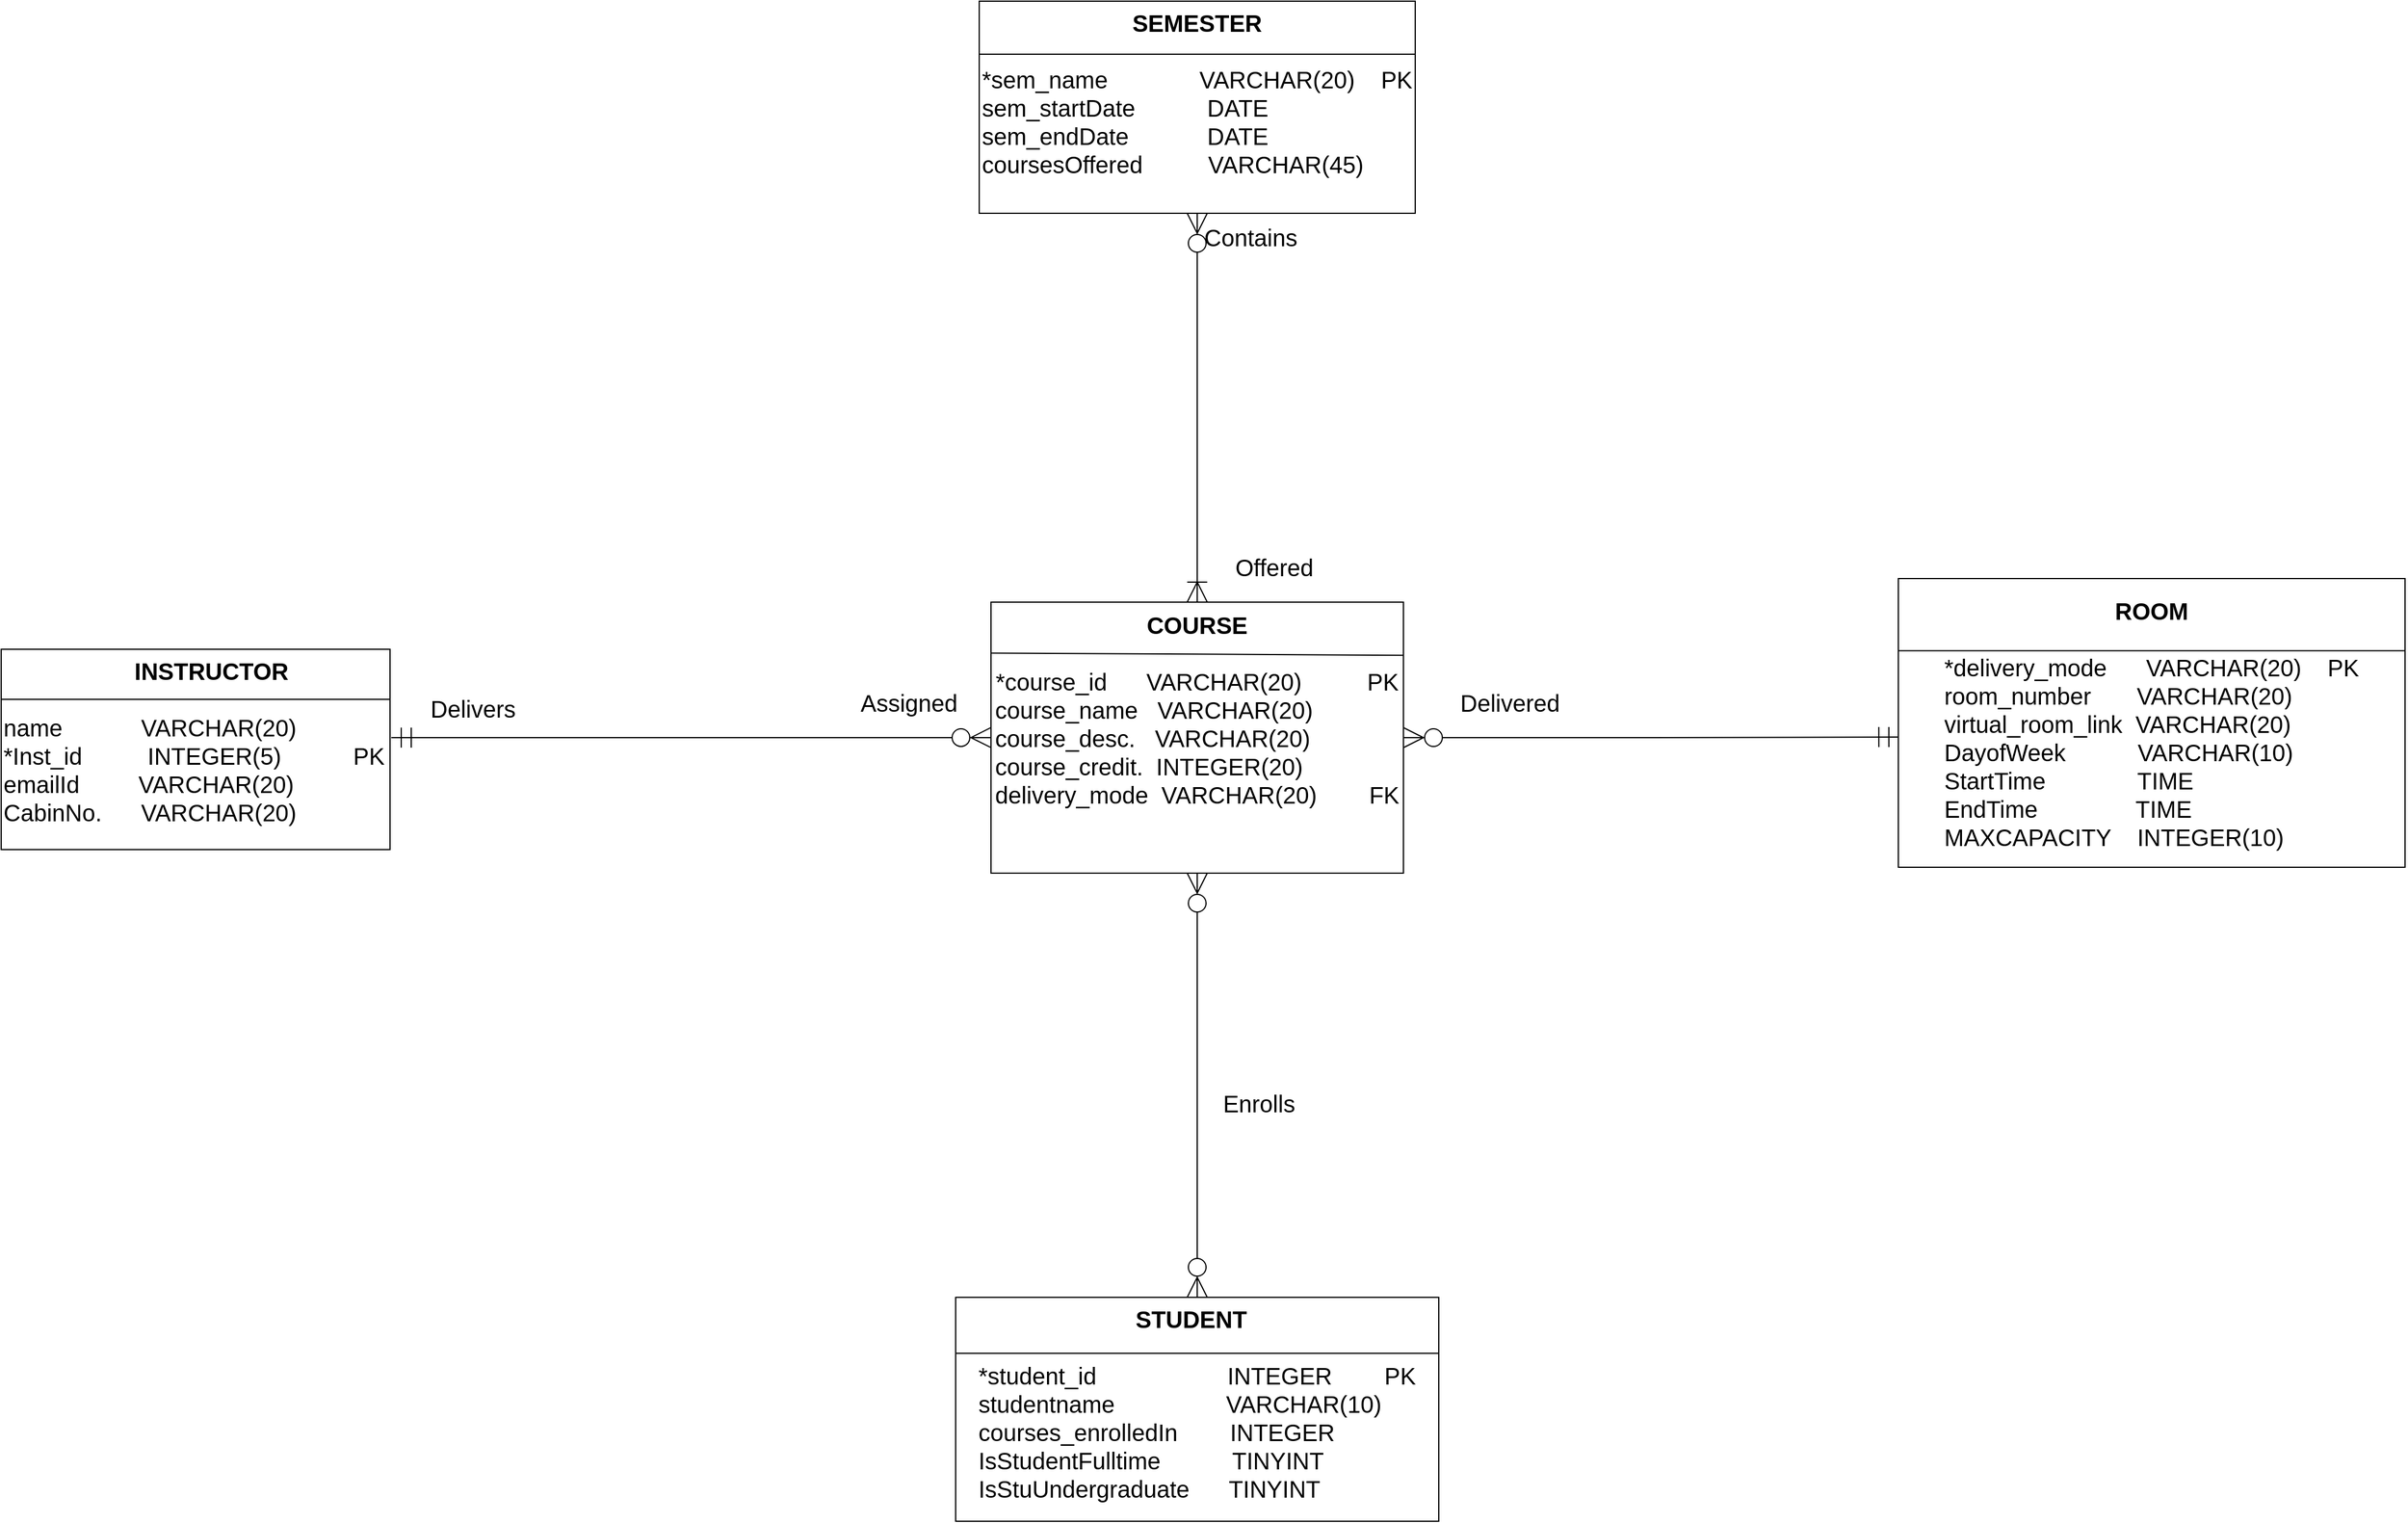 <mxfile version="15.9.4" type="github">
  <diagram id="lCX-HZxjycDkneRKjr_q" name="Page-1">
    <mxGraphModel dx="3074" dy="1843" grid="1" gridSize="10" guides="1" tooltips="1" connect="1" arrows="1" fold="1" page="1" pageScale="1" pageWidth="827" pageHeight="1169" math="0" shadow="0">
      <root>
        <mxCell id="0" />
        <mxCell id="1" parent="0" />
        <mxCell id="x78SEWfHYq00GjAXoLF0-14" style="edgeStyle=orthogonalEdgeStyle;rounded=0;orthogonalLoop=1;jettySize=auto;html=1;exitX=0.5;exitY=1;exitDx=0;exitDy=0;entryX=0.5;entryY=0;entryDx=0;entryDy=0;fontSize=20;endArrow=ERoneToMany;endFill=0;startSize=15;strokeWidth=1;endSize=15;startArrow=ERzeroToMany;startFill=0;" edge="1" parent="1" source="x78SEWfHYq00GjAXoLF0-1" target="x78SEWfHYq00GjAXoLF0-3">
          <mxGeometry relative="1" as="geometry" />
        </mxCell>
        <mxCell id="x78SEWfHYq00GjAXoLF0-1" value="&lt;font style=&quot;font-size: 20px&quot;&gt;SEMESTER&lt;br&gt;&lt;br&gt;&lt;div&gt;&lt;div&gt;&lt;div style=&quot;text-align: left&quot;&gt;&lt;span style=&quot;font-weight: normal&quot;&gt;*sem_name &amp;nbsp; &amp;nbsp; &amp;nbsp; &amp;nbsp; &amp;nbsp; &amp;nbsp; &amp;nbsp;VARCHAR(20) &amp;nbsp; &amp;nbsp;PK&lt;/span&gt;&lt;/div&gt;&lt;/div&gt;&lt;/div&gt;&lt;div style=&quot;text-align: left&quot;&gt;&lt;span style=&quot;font-weight: normal&quot;&gt;sem_startDate &amp;nbsp; &amp;nbsp; &amp;nbsp; &amp;nbsp; &amp;nbsp; DATE&lt;/span&gt;&lt;/div&gt;&lt;div style=&quot;text-align: left&quot;&gt;&lt;span style=&quot;font-weight: normal&quot;&gt;sem_endDate &amp;nbsp; &amp;nbsp; &amp;nbsp; &amp;nbsp; &amp;nbsp; &amp;nbsp;DATE&lt;/span&gt;&lt;/div&gt;&lt;div style=&quot;text-align: left&quot;&gt;&lt;span style=&quot;font-weight: normal&quot;&gt;coursesOffered &amp;nbsp; &amp;nbsp; &amp;nbsp; &amp;nbsp; &amp;nbsp;VARCHAR(45)&lt;/span&gt;&lt;/div&gt;&lt;/font&gt;" style="rounded=0;whiteSpace=wrap;html=1;fontStyle=1;verticalAlign=top;" vertex="1" parent="1">
          <mxGeometry x="210" y="490" width="370" height="180" as="geometry" />
        </mxCell>
        <mxCell id="CdIsD2cfpeho0LSgezJz-2" style="edgeStyle=orthogonalEdgeStyle;rounded=0;orthogonalLoop=1;jettySize=auto;html=1;entryX=0.001;entryY=0.549;entryDx=0;entryDy=0;entryPerimeter=0;fontSize=20;endArrow=ERmandOne;endFill=0;startSize=15;endSize=15;strokeWidth=1;startArrow=ERzeroToMany;startFill=0;" edge="1" parent="1" source="x78SEWfHYq00GjAXoLF0-3" target="x78SEWfHYq00GjAXoLF0-4">
          <mxGeometry relative="1" as="geometry" />
        </mxCell>
        <mxCell id="CdIsD2cfpeho0LSgezJz-5" style="edgeStyle=orthogonalEdgeStyle;rounded=0;orthogonalLoop=1;jettySize=auto;html=1;entryX=1.003;entryY=0.441;entryDx=0;entryDy=0;entryPerimeter=0;fontSize=20;startArrow=ERzeroToMany;startFill=0;endArrow=ERmandOne;endFill=0;startSize=15;endSize=15;strokeWidth=1;" edge="1" parent="1" source="x78SEWfHYq00GjAXoLF0-3" target="x78SEWfHYq00GjAXoLF0-6">
          <mxGeometry relative="1" as="geometry" />
        </mxCell>
        <mxCell id="CdIsD2cfpeho0LSgezJz-9" style="edgeStyle=orthogonalEdgeStyle;rounded=0;orthogonalLoop=1;jettySize=auto;html=1;exitX=0.5;exitY=1;exitDx=0;exitDy=0;entryX=0.5;entryY=0;entryDx=0;entryDy=0;fontSize=20;startArrow=ERzeroToMany;startFill=0;endArrow=ERzeroToMany;endFill=0;startSize=15;endSize=15;strokeWidth=1;" edge="1" parent="1" source="x78SEWfHYq00GjAXoLF0-3" target="x78SEWfHYq00GjAXoLF0-5">
          <mxGeometry relative="1" as="geometry" />
        </mxCell>
        <mxCell id="x78SEWfHYq00GjAXoLF0-3" value="&lt;b&gt;COURSE&lt;br&gt;&lt;/b&gt;&lt;br&gt;*course_id &amp;nbsp; &amp;nbsp; &amp;nbsp;VARCHAR(20) &amp;nbsp; &amp;nbsp; &amp;nbsp; &amp;nbsp; &amp;nbsp;PK&lt;br&gt;&lt;div&gt;&lt;div&gt;&lt;div style=&quot;text-align: left&quot;&gt;course_name &amp;nbsp; VARCHAR(20)&lt;/div&gt;&lt;div style=&quot;text-align: left&quot;&gt;course_desc. &amp;nbsp; VARCHAR(20)&lt;/div&gt;&lt;div style=&quot;text-align: left&quot;&gt;course_credit. &amp;nbsp;INTEGER(20)&lt;/div&gt;&lt;div style=&quot;text-align: left&quot;&gt;delivery_mode &amp;nbsp;VARCHAR(20) &amp;nbsp; &amp;nbsp; &amp;nbsp; &amp;nbsp;FK&lt;/div&gt;&lt;/div&gt;&lt;/div&gt;&lt;div style=&quot;text-align: left&quot;&gt;&lt;br&gt;&lt;/div&gt;&lt;div style=&quot;text-align: left&quot;&gt;&lt;br&gt;&lt;/div&gt;" style="rounded=0;whiteSpace=wrap;html=1;fontSize=20;" vertex="1" parent="1">
          <mxGeometry x="220" y="1000" width="350" height="230" as="geometry" />
        </mxCell>
        <mxCell id="x78SEWfHYq00GjAXoLF0-4" value="&lt;b&gt;ROOM&lt;br&gt;&lt;/b&gt;&lt;br&gt;*delivery_mode &amp;nbsp; &amp;nbsp; &amp;nbsp;VARCHAR(20) &amp;nbsp; &amp;nbsp;PK&lt;br&gt;&lt;div style=&quot;text-align: left&quot;&gt;room_number &amp;nbsp; &amp;nbsp; &amp;nbsp; VARCHAR(20)&lt;/div&gt;&lt;div style=&quot;text-align: left&quot;&gt;virtual_room_link &amp;nbsp;VARCHAR(20)&lt;/div&gt;&lt;div style=&quot;text-align: left&quot;&gt;DayofWeek &amp;nbsp; &amp;nbsp; &amp;nbsp; &amp;nbsp; &amp;nbsp; VARCHAR(10)&lt;/div&gt;&lt;div style=&quot;text-align: left&quot;&gt;StartTime &amp;nbsp; &amp;nbsp; &amp;nbsp; &amp;nbsp; &amp;nbsp; &amp;nbsp; &amp;nbsp;TIME&lt;/div&gt;&lt;div style=&quot;text-align: left&quot;&gt;EndTime &amp;nbsp; &amp;nbsp; &amp;nbsp; &amp;nbsp; &amp;nbsp; &amp;nbsp; &amp;nbsp; TIME&lt;/div&gt;&lt;div style=&quot;text-align: left&quot;&gt;MAXCAPACITY &amp;nbsp; &amp;nbsp;INTEGER(10)&lt;/div&gt;" style="rounded=0;whiteSpace=wrap;html=1;fontSize=20;" vertex="1" parent="1">
          <mxGeometry x="990" y="980" width="430" height="245" as="geometry" />
        </mxCell>
        <mxCell id="x78SEWfHYq00GjAXoLF0-5" value="&lt;div style=&quot;text-align: left&quot;&gt;&lt;b&gt;&amp;nbsp; &amp;nbsp; &amp;nbsp; &amp;nbsp; &amp;nbsp; &amp;nbsp; &amp;nbsp; &amp;nbsp; &amp;nbsp; &amp;nbsp; &amp;nbsp; &amp;nbsp; STUDENT&lt;/b&gt;&lt;/div&gt;&lt;div style=&quot;text-align: left&quot;&gt;&lt;b&gt;&lt;br&gt;&lt;/b&gt;&lt;/div&gt;&lt;div style=&quot;text-align: left&quot;&gt;*student_id &amp;nbsp; &amp;nbsp; &amp;nbsp; &amp;nbsp; &amp;nbsp; &amp;nbsp; &amp;nbsp; &amp;nbsp; &amp;nbsp; &amp;nbsp;INTEGER &amp;nbsp; &amp;nbsp; &amp;nbsp; &amp;nbsp;PK&lt;/div&gt;&lt;div style=&quot;text-align: left&quot;&gt;studentname &amp;nbsp; &amp;nbsp; &amp;nbsp; &amp;nbsp; &amp;nbsp; &amp;nbsp; &amp;nbsp; &amp;nbsp; VARCHAR(10)&lt;/div&gt;&lt;div style=&quot;text-align: left&quot;&gt;courses_enrolledIn &amp;nbsp; &amp;nbsp; &amp;nbsp; &amp;nbsp;INTEGER &amp;nbsp;&amp;nbsp;&lt;/div&gt;&lt;div style=&quot;text-align: left&quot;&gt;IsStudentFulltime &amp;nbsp; &amp;nbsp; &amp;nbsp; &amp;nbsp; &amp;nbsp; TINYINT&lt;/div&gt;&lt;div style=&quot;text-align: left&quot;&gt;IsStuUndergraduate &amp;nbsp; &amp;nbsp; &amp;nbsp;TINYINT&lt;/div&gt;" style="rounded=0;whiteSpace=wrap;html=1;fontSize=20;verticalAlign=top;" vertex="1" parent="1">
          <mxGeometry x="190" y="1590" width="410" height="190" as="geometry" />
        </mxCell>
        <mxCell id="x78SEWfHYq00GjAXoLF0-6" value="&lt;div&gt;&lt;b&gt;&amp;nbsp; &amp;nbsp; &amp;nbsp; &amp;nbsp; &amp;nbsp; &amp;nbsp; &amp;nbsp; &amp;nbsp; &amp;nbsp; &amp;nbsp; INSTRUCTOR&lt;/b&gt;&lt;/div&gt;&lt;div&gt;&lt;b&gt;&lt;br&gt;&lt;/b&gt;&lt;/div&gt;&lt;div&gt;&lt;div&gt;&lt;div style=&quot;display: inline&quot;&gt;name &amp;nbsp; &amp;nbsp; &amp;nbsp; &amp;nbsp; &amp;nbsp; &amp;nbsp;VARCHAR(20)&lt;/div&gt;&lt;/div&gt;&lt;div&gt;&lt;div&gt;*Inst_id &amp;nbsp; &amp;nbsp; &amp;nbsp; &amp;nbsp; &amp;nbsp;INTEGER(5) &amp;nbsp; &amp;nbsp; &amp;nbsp; &amp;nbsp; &amp;nbsp; PK&lt;/div&gt;&lt;/div&gt;&lt;/div&gt;&lt;div&gt;emailId &amp;nbsp; &amp;nbsp; &amp;nbsp; &amp;nbsp; VARCHAR(20)&lt;/div&gt;&lt;div&gt;CabinNo. &amp;nbsp; &amp;nbsp; &amp;nbsp;VARCHAR(20)&lt;/div&gt;" style="rounded=0;whiteSpace=wrap;html=1;fontSize=20;verticalAlign=top;align=left;" vertex="1" parent="1">
          <mxGeometry x="-620" y="1040" width="330" height="170" as="geometry" />
        </mxCell>
        <mxCell id="x78SEWfHYq00GjAXoLF0-9" value="" style="endArrow=none;html=1;rounded=0;fontSize=20;entryX=0;entryY=0.25;entryDx=0;entryDy=0;exitX=1;exitY=0.25;exitDx=0;exitDy=0;" edge="1" parent="1" source="x78SEWfHYq00GjAXoLF0-6" target="x78SEWfHYq00GjAXoLF0-6">
          <mxGeometry width="50" height="50" relative="1" as="geometry">
            <mxPoint x="-240" y="840" as="sourcePoint" />
            <mxPoint x="-190" y="790" as="targetPoint" />
          </mxGeometry>
        </mxCell>
        <mxCell id="x78SEWfHYq00GjAXoLF0-10" value="" style="endArrow=none;html=1;rounded=0;fontSize=20;entryX=0;entryY=0.25;entryDx=0;entryDy=0;exitX=1;exitY=0.25;exitDx=0;exitDy=0;" edge="1" parent="1" source="x78SEWfHYq00GjAXoLF0-1" target="x78SEWfHYq00GjAXoLF0-1">
          <mxGeometry width="50" height="50" relative="1" as="geometry">
            <mxPoint x="340" y="1100" as="sourcePoint" />
            <mxPoint x="390" y="1050" as="targetPoint" />
          </mxGeometry>
        </mxCell>
        <mxCell id="x78SEWfHYq00GjAXoLF0-11" value="" style="endArrow=none;html=1;rounded=0;fontSize=20;entryX=0.999;entryY=0.196;entryDx=0;entryDy=0;entryPerimeter=0;exitX=-0.001;exitY=0.188;exitDx=0;exitDy=0;exitPerimeter=0;" edge="1" parent="1" source="x78SEWfHYq00GjAXoLF0-3" target="x78SEWfHYq00GjAXoLF0-3">
          <mxGeometry width="50" height="50" relative="1" as="geometry">
            <mxPoint x="230" y="945" as="sourcePoint" />
            <mxPoint x="390" y="1050" as="targetPoint" />
            <Array as="points" />
          </mxGeometry>
        </mxCell>
        <mxCell id="x78SEWfHYq00GjAXoLF0-12" value="" style="endArrow=none;html=1;rounded=0;fontSize=20;entryX=1;entryY=0.25;entryDx=0;entryDy=0;exitX=0;exitY=0.25;exitDx=0;exitDy=0;" edge="1" parent="1" source="x78SEWfHYq00GjAXoLF0-4" target="x78SEWfHYq00GjAXoLF0-4">
          <mxGeometry width="50" height="50" relative="1" as="geometry">
            <mxPoint x="340" y="1100" as="sourcePoint" />
            <mxPoint x="390" y="1050" as="targetPoint" />
          </mxGeometry>
        </mxCell>
        <mxCell id="x78SEWfHYq00GjAXoLF0-13" value="" style="endArrow=none;html=1;rounded=0;fontSize=20;exitX=0;exitY=0.25;exitDx=0;exitDy=0;entryX=1;entryY=0.25;entryDx=0;entryDy=0;" edge="1" parent="1" source="x78SEWfHYq00GjAXoLF0-5" target="x78SEWfHYq00GjAXoLF0-5">
          <mxGeometry width="50" height="50" relative="1" as="geometry">
            <mxPoint x="340" y="1100" as="sourcePoint" />
            <mxPoint x="390" y="1050" as="targetPoint" />
          </mxGeometry>
        </mxCell>
        <mxCell id="x78SEWfHYq00GjAXoLF0-15" value="Contains" style="text;html=1;align=center;verticalAlign=middle;resizable=0;points=[];autosize=1;strokeColor=none;fillColor=none;fontSize=20;" vertex="1" parent="1">
          <mxGeometry x="395" y="675" width="90" height="30" as="geometry" />
        </mxCell>
        <mxCell id="x78SEWfHYq00GjAXoLF0-16" value="Offered" style="text;html=1;align=center;verticalAlign=middle;resizable=0;points=[];autosize=1;strokeColor=none;fillColor=none;fontSize=20;" vertex="1" parent="1">
          <mxGeometry x="420" y="955" width="80" height="30" as="geometry" />
        </mxCell>
        <mxCell id="CdIsD2cfpeho0LSgezJz-3" value="Delivered" style="text;html=1;align=center;verticalAlign=middle;resizable=0;points=[];autosize=1;strokeColor=none;fillColor=none;fontSize=20;" vertex="1" parent="1">
          <mxGeometry x="610" y="1070" width="100" height="30" as="geometry" />
        </mxCell>
        <mxCell id="CdIsD2cfpeho0LSgezJz-7" value="Delivers" style="text;html=1;align=center;verticalAlign=middle;resizable=0;points=[];autosize=1;strokeColor=none;fillColor=none;fontSize=20;" vertex="1" parent="1">
          <mxGeometry x="-265" y="1075" width="90" height="30" as="geometry" />
        </mxCell>
        <mxCell id="CdIsD2cfpeho0LSgezJz-8" value="Assigned" style="text;html=1;align=center;verticalAlign=middle;resizable=0;points=[];autosize=1;strokeColor=none;fillColor=none;fontSize=20;" vertex="1" parent="1">
          <mxGeometry x="100" y="1070" width="100" height="30" as="geometry" />
        </mxCell>
        <mxCell id="CdIsD2cfpeho0LSgezJz-10" value="Enrolls" style="text;html=1;align=center;verticalAlign=middle;resizable=0;points=[];autosize=1;strokeColor=none;fillColor=none;fontSize=20;" vertex="1" parent="1">
          <mxGeometry x="407" y="1410" width="80" height="30" as="geometry" />
        </mxCell>
      </root>
    </mxGraphModel>
  </diagram>
</mxfile>
